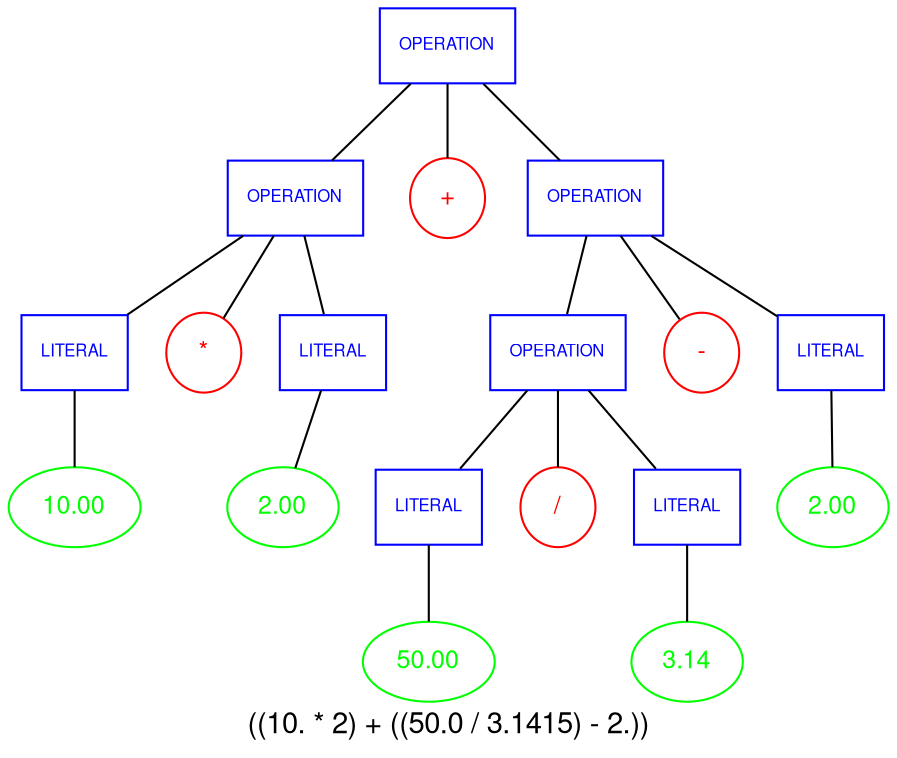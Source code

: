 graph {
	label="((10. * 2) + ((50.0 / 3.1415) - 2.))"
    fontname="Helvetica,Arial,sans-serif"
    node [fontname="Helvetica,Arial,sans-serif" margin=0.1 fontcolor=blue fontsize=8 width=0.5 style=filled fillcolor=white color=blue]
    edge [fontname="Helvetica,Arial,sans-serif"]
	"dc3272f5-487f-4c4a-94ba-af3df6f0b59d" [label=" OPERATION " shape=box]
"dc3272f5-487f-4c4a-94ba-af3df6f0b59d" -- "5ce796a0-5a59-43e6-8415-ba6eaa2bfe8f"
"5ce796a0-5a59-43e6-8415-ba6eaa2bfe8f" [label=" OPERATION " shape=box]
"5ce796a0-5a59-43e6-8415-ba6eaa2bfe8f" -- "974543d9-f864-405f-82a5-718edb2a0749"
"974543d9-f864-405f-82a5-718edb2a0749" [label=" LITERAL " shape=box]
"90dc5340-ddaa-4210-a1d0-d41fe9bef31f" [label="10.00" color=green fontcolor=green fontsize=12]
"974543d9-f864-405f-82a5-718edb2a0749" -- "90dc5340-ddaa-4210-a1d0-d41fe9bef31f"
"012e9e62-560e-4771-9feb-3ef0f0348460" [label="*" color=red fontcolor=red fontsize=12]
"5ce796a0-5a59-43e6-8415-ba6eaa2bfe8f" -- "012e9e62-560e-4771-9feb-3ef0f0348460"
"5ce796a0-5a59-43e6-8415-ba6eaa2bfe8f" -- "ad4ea5bd-96b0-4c60-bec0-a7c1d3206d97"
"ad4ea5bd-96b0-4c60-bec0-a7c1d3206d97" [label=" LITERAL " shape=box]
"3bbad253-c9da-47a8-b104-a0a84481aeba" [label="2.00" color=green fontcolor=green fontsize=12]
"ad4ea5bd-96b0-4c60-bec0-a7c1d3206d97" -- "3bbad253-c9da-47a8-b104-a0a84481aeba"
"c9cf6e42-bc80-4a3c-b0be-a6d36a6104a5" [label="+" color=red fontcolor=red fontsize=12]
"dc3272f5-487f-4c4a-94ba-af3df6f0b59d" -- "c9cf6e42-bc80-4a3c-b0be-a6d36a6104a5"
"dc3272f5-487f-4c4a-94ba-af3df6f0b59d" -- "b2021ba5-3a38-47ef-97c9-1d75a294865e"
"b2021ba5-3a38-47ef-97c9-1d75a294865e" [label=" OPERATION " shape=box]
"b2021ba5-3a38-47ef-97c9-1d75a294865e" -- "97d1cb80-cf32-469a-9564-60e543f83a73"
"97d1cb80-cf32-469a-9564-60e543f83a73" [label=" OPERATION " shape=box]
"97d1cb80-cf32-469a-9564-60e543f83a73" -- "e5b1e94f-0d8e-43de-a439-cc16dcee4566"
"e5b1e94f-0d8e-43de-a439-cc16dcee4566" [label=" LITERAL " shape=box]
"bc4b8827-4a90-4af2-82c4-e7596955755a" [label="50.00" color=green fontcolor=green fontsize=12]
"e5b1e94f-0d8e-43de-a439-cc16dcee4566" -- "bc4b8827-4a90-4af2-82c4-e7596955755a"
"aea6ce60-2a8a-4898-aff3-e7286f456083" [label="/" color=red fontcolor=red fontsize=12]
"97d1cb80-cf32-469a-9564-60e543f83a73" -- "aea6ce60-2a8a-4898-aff3-e7286f456083"
"97d1cb80-cf32-469a-9564-60e543f83a73" -- "07e752df-8cef-4083-9c58-75ba0177a908"
"07e752df-8cef-4083-9c58-75ba0177a908" [label=" LITERAL " shape=box]
"3f700da6-9250-4972-af43-c5f4764151b9" [label="3.14" color=green fontcolor=green fontsize=12]
"07e752df-8cef-4083-9c58-75ba0177a908" -- "3f700da6-9250-4972-af43-c5f4764151b9"
"afcab817-75ad-43db-b4d3-cc3603270a0c" [label="-" color=red fontcolor=red fontsize=12]
"b2021ba5-3a38-47ef-97c9-1d75a294865e" -- "afcab817-75ad-43db-b4d3-cc3603270a0c"
"b2021ba5-3a38-47ef-97c9-1d75a294865e" -- "6b2beabe-790e-4c96-aa3b-a94143a842c3"
"6b2beabe-790e-4c96-aa3b-a94143a842c3" [label=" LITERAL " shape=box]
"a225d295-8591-4749-bdea-ac2e951356f3" [label="2.00" color=green fontcolor=green fontsize=12]
"6b2beabe-790e-4c96-aa3b-a94143a842c3" -- "a225d295-8591-4749-bdea-ac2e951356f3"

}